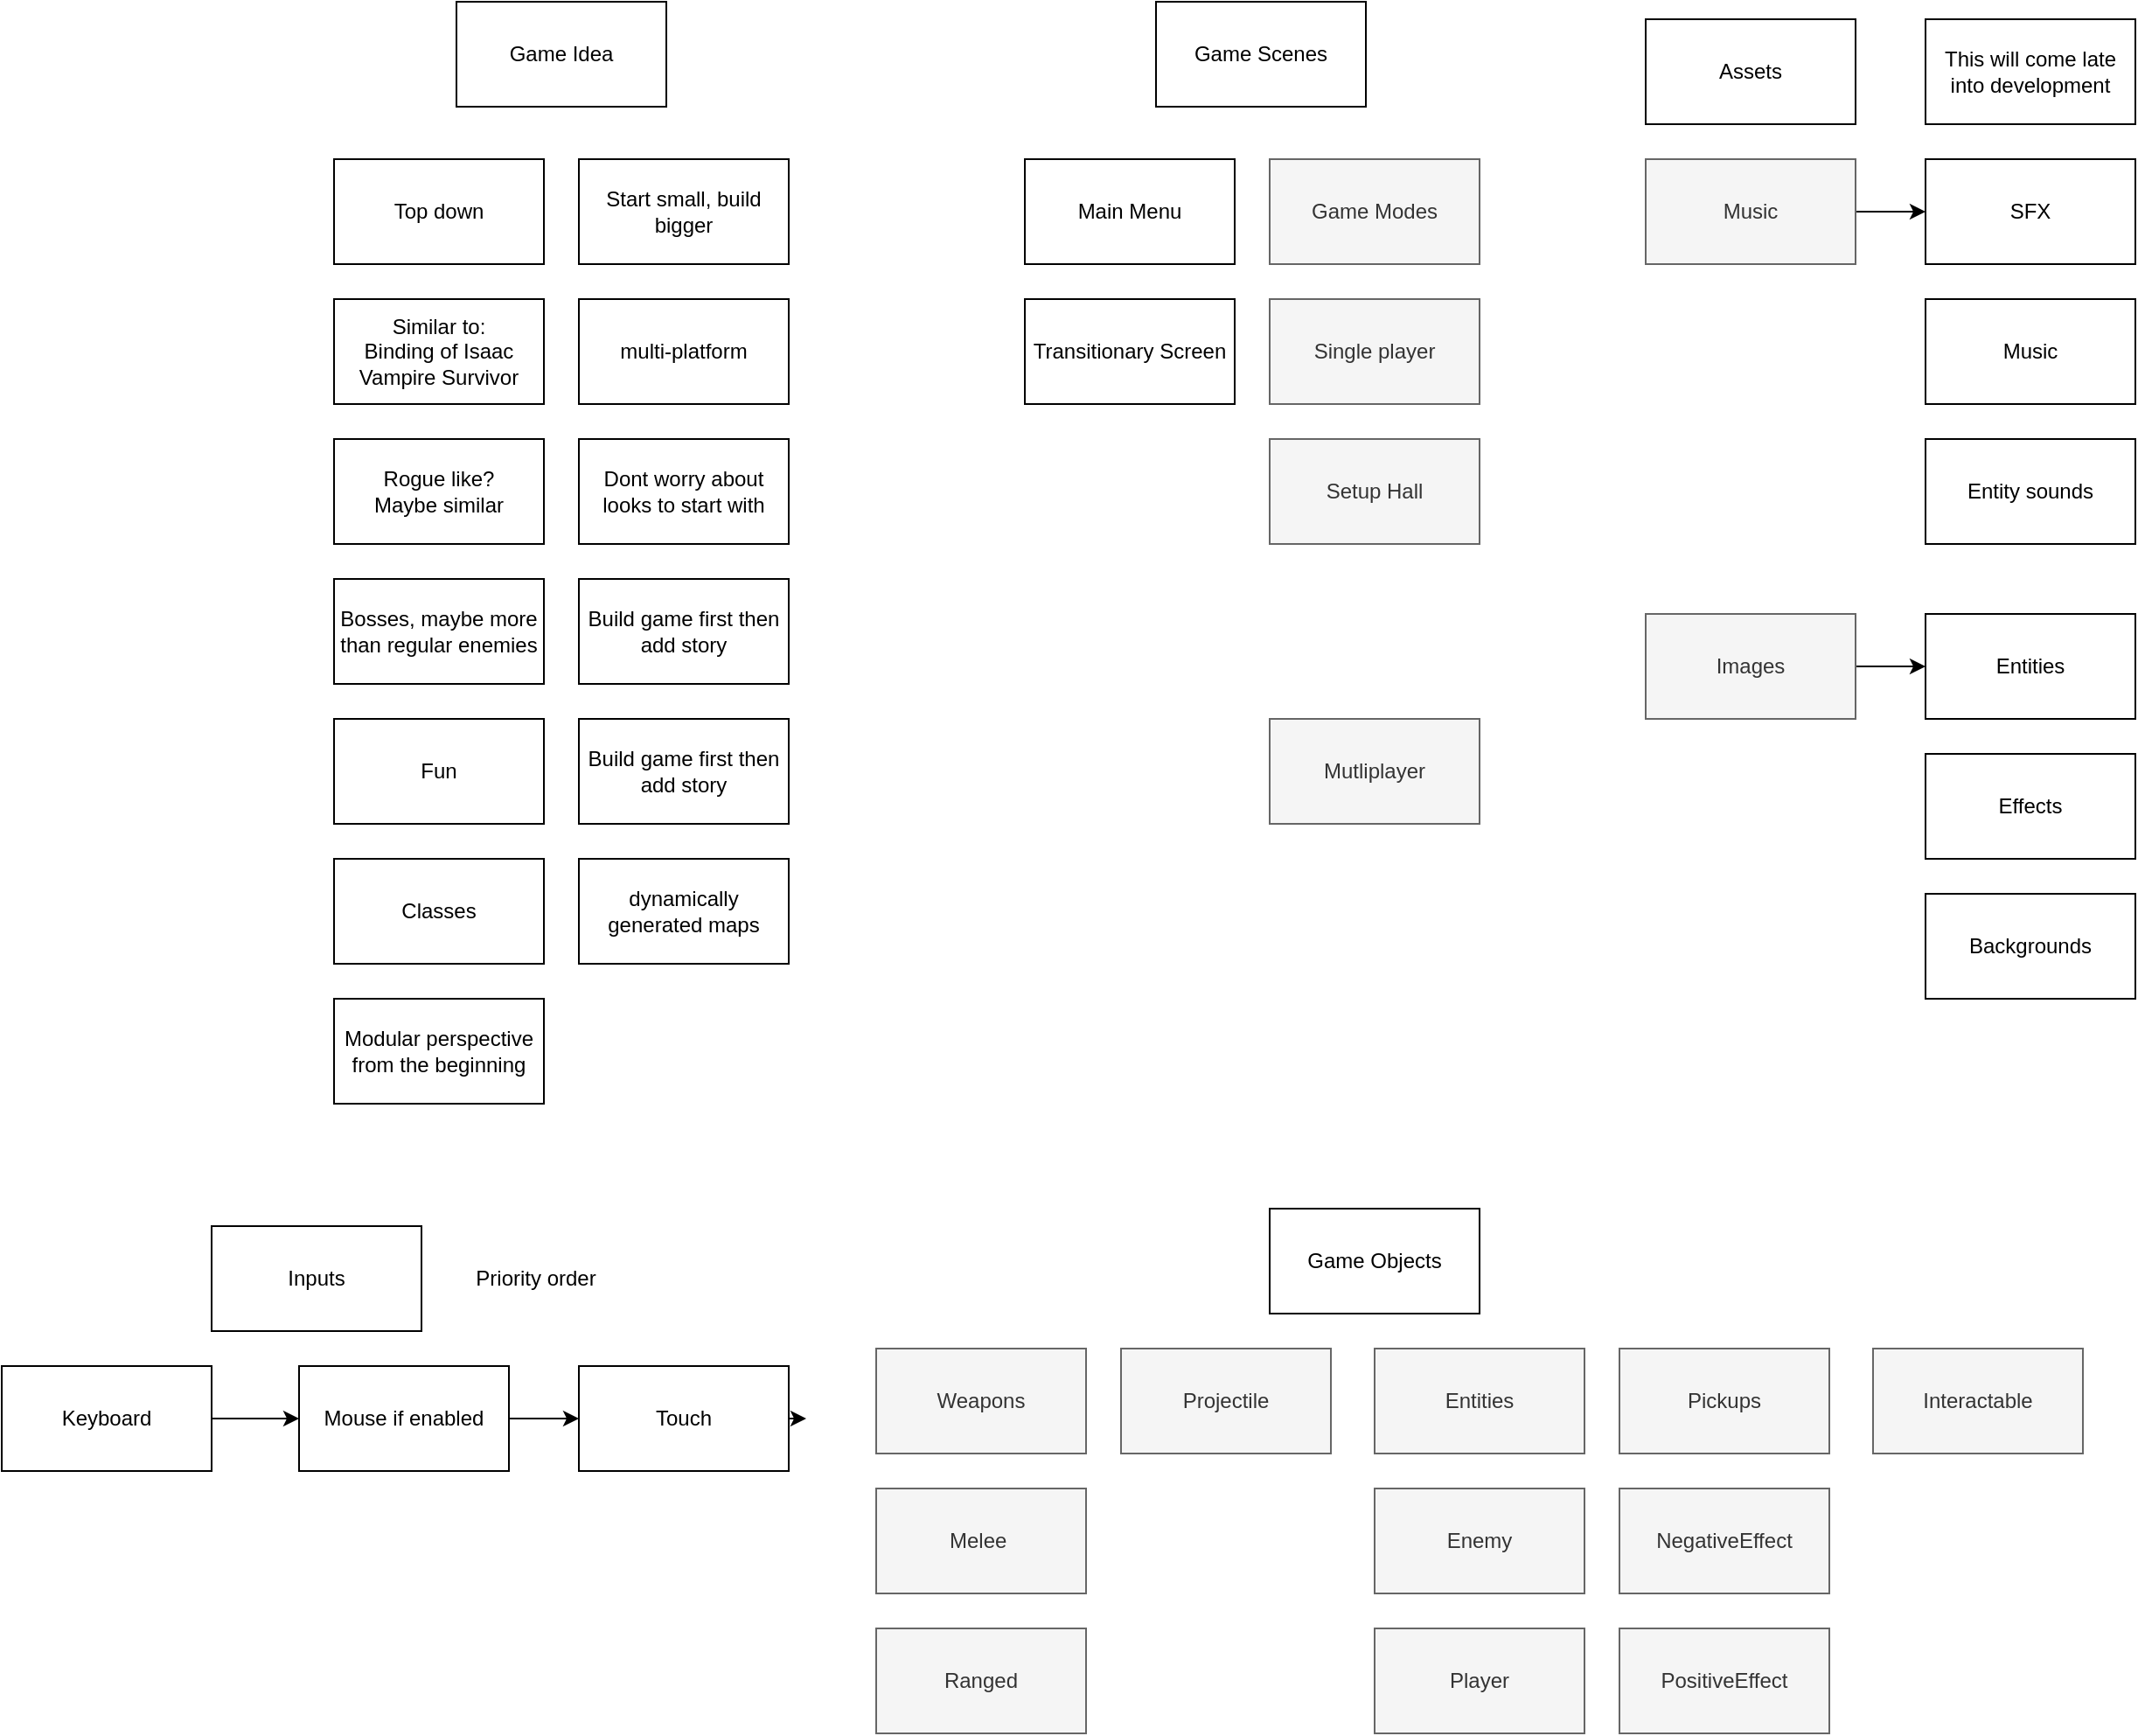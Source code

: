 <mxfile version="21.3.2" type="device">
  <diagram id="4DhgWq-x0jcECN0cGlpm" name="Page-1">
    <mxGraphModel dx="2464" dy="946" grid="1" gridSize="10" guides="1" tooltips="1" connect="1" arrows="1" fold="1" page="1" pageScale="1" pageWidth="850" pageHeight="1100" math="0" shadow="0">
      <root>
        <mxCell id="0" />
        <mxCell id="1" parent="0" />
        <mxCell id="SEv0LuSemTfnAFulbEjK-1" value="Game Idea" style="rounded=0;whiteSpace=wrap;html=1;" parent="1" vertex="1">
          <mxGeometry x="160" y="80" width="120" height="60" as="geometry" />
        </mxCell>
        <mxCell id="SEv0LuSemTfnAFulbEjK-2" value="Top down" style="rounded=0;whiteSpace=wrap;html=1;" parent="1" vertex="1">
          <mxGeometry x="90" y="170" width="120" height="60" as="geometry" />
        </mxCell>
        <mxCell id="SEv0LuSemTfnAFulbEjK-3" value="Similar to:&lt;br&gt;Binding of Isaac&lt;br&gt;Vampire Survivor" style="rounded=0;whiteSpace=wrap;html=1;" parent="1" vertex="1">
          <mxGeometry x="90" y="250" width="120" height="60" as="geometry" />
        </mxCell>
        <mxCell id="SEv0LuSemTfnAFulbEjK-4" value="Rogue like?&lt;br&gt;Maybe similar" style="rounded=0;whiteSpace=wrap;html=1;" parent="1" vertex="1">
          <mxGeometry x="90" y="330" width="120" height="60" as="geometry" />
        </mxCell>
        <mxCell id="SEv0LuSemTfnAFulbEjK-5" value="Bosses, maybe more than regular enemies" style="rounded=0;whiteSpace=wrap;html=1;" parent="1" vertex="1">
          <mxGeometry x="90" y="410" width="120" height="60" as="geometry" />
        </mxCell>
        <mxCell id="SEv0LuSemTfnAFulbEjK-6" value="Fun" style="rounded=0;whiteSpace=wrap;html=1;" parent="1" vertex="1">
          <mxGeometry x="90" y="490" width="120" height="60" as="geometry" />
        </mxCell>
        <mxCell id="SEv0LuSemTfnAFulbEjK-7" value="Classes" style="rounded=0;whiteSpace=wrap;html=1;" parent="1" vertex="1">
          <mxGeometry x="90" y="570" width="120" height="60" as="geometry" />
        </mxCell>
        <mxCell id="SEv0LuSemTfnAFulbEjK-8" value="Modular perspective from the beginning" style="rounded=0;whiteSpace=wrap;html=1;" parent="1" vertex="1">
          <mxGeometry x="90" y="650" width="120" height="60" as="geometry" />
        </mxCell>
        <mxCell id="SEv0LuSemTfnAFulbEjK-9" value="Start small, build bigger" style="rounded=0;whiteSpace=wrap;html=1;" parent="1" vertex="1">
          <mxGeometry x="230" y="170" width="120" height="60" as="geometry" />
        </mxCell>
        <mxCell id="SEv0LuSemTfnAFulbEjK-10" value="multi-platform" style="rounded=0;whiteSpace=wrap;html=1;" parent="1" vertex="1">
          <mxGeometry x="230" y="250" width="120" height="60" as="geometry" />
        </mxCell>
        <mxCell id="SEv0LuSemTfnAFulbEjK-11" value="Dont worry about looks to start with" style="rounded=0;whiteSpace=wrap;html=1;" parent="1" vertex="1">
          <mxGeometry x="230" y="330" width="120" height="60" as="geometry" />
        </mxCell>
        <mxCell id="SEv0LuSemTfnAFulbEjK-12" value="Build game first then add story" style="rounded=0;whiteSpace=wrap;html=1;" parent="1" vertex="1">
          <mxGeometry x="230" y="410" width="120" height="60" as="geometry" />
        </mxCell>
        <mxCell id="SEv0LuSemTfnAFulbEjK-13" value="Build game first then add story" style="rounded=0;whiteSpace=wrap;html=1;" parent="1" vertex="1">
          <mxGeometry x="230" y="490" width="120" height="60" as="geometry" />
        </mxCell>
        <mxCell id="VNGRgtU-YO6I-32RcAAb-3" value="Game Scenes" style="rounded=0;whiteSpace=wrap;html=1;" parent="1" vertex="1">
          <mxGeometry x="560" y="80" width="120" height="60" as="geometry" />
        </mxCell>
        <mxCell id="VNGRgtU-YO6I-32RcAAb-4" value="Main Menu" style="rounded=0;whiteSpace=wrap;html=1;" parent="1" vertex="1">
          <mxGeometry x="485" y="170" width="120" height="60" as="geometry" />
        </mxCell>
        <mxCell id="VNGRgtU-YO6I-32RcAAb-5" value="Game Modes" style="rounded=0;whiteSpace=wrap;html=1;fillColor=#f5f5f5;strokeColor=#666666;fontColor=#333333;" parent="1" vertex="1">
          <mxGeometry x="625" y="170" width="120" height="60" as="geometry" />
        </mxCell>
        <mxCell id="VNGRgtU-YO6I-32RcAAb-6" value="Single player" style="rounded=0;whiteSpace=wrap;html=1;fillColor=#f5f5f5;strokeColor=#666666;fontColor=#333333;" parent="1" vertex="1">
          <mxGeometry x="625" y="250" width="120" height="60" as="geometry" />
        </mxCell>
        <mxCell id="VNGRgtU-YO6I-32RcAAb-7" value="Mutliplayer" style="rounded=0;whiteSpace=wrap;html=1;fillColor=#f5f5f5;strokeColor=#666666;fontColor=#333333;" parent="1" vertex="1">
          <mxGeometry x="625" y="490" width="120" height="60" as="geometry" />
        </mxCell>
        <mxCell id="VNGRgtU-YO6I-32RcAAb-9" value="Setup Hall" style="rounded=0;whiteSpace=wrap;html=1;fillColor=#f5f5f5;strokeColor=#666666;fontColor=#333333;" parent="1" vertex="1">
          <mxGeometry x="625" y="330" width="120" height="60" as="geometry" />
        </mxCell>
        <mxCell id="VNGRgtU-YO6I-32RcAAb-10" value="Transitionary Screen" style="rounded=0;whiteSpace=wrap;html=1;" parent="1" vertex="1">
          <mxGeometry x="485" y="250" width="120" height="60" as="geometry" />
        </mxCell>
        <mxCell id="VNGRgtU-YO6I-32RcAAb-11" value="Game Objects" style="rounded=0;whiteSpace=wrap;html=1;" parent="1" vertex="1">
          <mxGeometry x="625" y="770" width="120" height="60" as="geometry" />
        </mxCell>
        <mxCell id="VNGRgtU-YO6I-32RcAAb-12" value="Enemy" style="rounded=0;whiteSpace=wrap;html=1;fillColor=#f5f5f5;strokeColor=#666666;fontColor=#333333;" parent="1" vertex="1">
          <mxGeometry x="685" y="930" width="120" height="60" as="geometry" />
        </mxCell>
        <mxCell id="VNGRgtU-YO6I-32RcAAb-21" value="Projectile" style="rounded=0;whiteSpace=wrap;html=1;fillColor=#f5f5f5;strokeColor=#666666;fontColor=#333333;" parent="1" vertex="1">
          <mxGeometry x="540" y="850" width="120" height="60" as="geometry" />
        </mxCell>
        <mxCell id="VNGRgtU-YO6I-32RcAAb-22" value="PositiveEffect" style="rounded=0;whiteSpace=wrap;html=1;fillColor=#f5f5f5;strokeColor=#666666;fontColor=#333333;" parent="1" vertex="1">
          <mxGeometry x="825" y="1010" width="120" height="60" as="geometry" />
        </mxCell>
        <mxCell id="VNGRgtU-YO6I-32RcAAb-23" value="NegativeEffect" style="rounded=0;whiteSpace=wrap;html=1;fillColor=#f5f5f5;strokeColor=#666666;fontColor=#333333;" parent="1" vertex="1">
          <mxGeometry x="825" y="930" width="120" height="60" as="geometry" />
        </mxCell>
        <mxCell id="VNGRgtU-YO6I-32RcAAb-29" value="Player" style="rounded=0;whiteSpace=wrap;html=1;fillColor=#f5f5f5;strokeColor=#666666;fontColor=#333333;" parent="1" vertex="1">
          <mxGeometry x="685" y="1010" width="120" height="60" as="geometry" />
        </mxCell>
        <mxCell id="VNGRgtU-YO6I-32RcAAb-30" value="Interactable" style="rounded=0;whiteSpace=wrap;html=1;fillColor=#f5f5f5;strokeColor=#666666;fontColor=#333333;" parent="1" vertex="1">
          <mxGeometry x="970" y="850" width="120" height="60" as="geometry" />
        </mxCell>
        <mxCell id="VNGRgtU-YO6I-32RcAAb-31" value="Entities" style="rounded=0;whiteSpace=wrap;html=1;fillColor=#f5f5f5;strokeColor=#666666;fontColor=#333333;" parent="1" vertex="1">
          <mxGeometry x="685" y="850" width="120" height="60" as="geometry" />
        </mxCell>
        <mxCell id="VNGRgtU-YO6I-32RcAAb-39" value="Pickups" style="rounded=0;whiteSpace=wrap;html=1;fillColor=#f5f5f5;strokeColor=#666666;fontColor=#333333;" parent="1" vertex="1">
          <mxGeometry x="825" y="850" width="120" height="60" as="geometry" />
        </mxCell>
        <mxCell id="VNGRgtU-YO6I-32RcAAb-40" value="Inputs" style="rounded=0;whiteSpace=wrap;html=1;" parent="1" vertex="1">
          <mxGeometry x="20" y="780" width="120" height="60" as="geometry" />
        </mxCell>
        <mxCell id="VNGRgtU-YO6I-32RcAAb-49" value="" style="edgeStyle=orthogonalEdgeStyle;rounded=0;orthogonalLoop=1;jettySize=auto;html=1;" parent="1" source="VNGRgtU-YO6I-32RcAAb-41" target="VNGRgtU-YO6I-32RcAAb-46" edge="1">
          <mxGeometry relative="1" as="geometry" />
        </mxCell>
        <mxCell id="VNGRgtU-YO6I-32RcAAb-41" value="Keyboard" style="rounded=0;whiteSpace=wrap;html=1;" parent="1" vertex="1">
          <mxGeometry x="-100" y="860" width="120" height="60" as="geometry" />
        </mxCell>
        <mxCell id="VNGRgtU-YO6I-32RcAAb-50" value="" style="edgeStyle=orthogonalEdgeStyle;rounded=0;orthogonalLoop=1;jettySize=auto;html=1;" parent="1" source="VNGRgtU-YO6I-32RcAAb-46" target="VNGRgtU-YO6I-32RcAAb-47" edge="1">
          <mxGeometry relative="1" as="geometry" />
        </mxCell>
        <mxCell id="VNGRgtU-YO6I-32RcAAb-46" value="Mouse if enabled" style="rounded=0;whiteSpace=wrap;html=1;" parent="1" vertex="1">
          <mxGeometry x="70" y="860" width="120" height="60" as="geometry" />
        </mxCell>
        <mxCell id="VNGRgtU-YO6I-32RcAAb-52" style="edgeStyle=orthogonalEdgeStyle;rounded=0;orthogonalLoop=1;jettySize=auto;html=1;exitX=1;exitY=0.5;exitDx=0;exitDy=0;" parent="1" source="VNGRgtU-YO6I-32RcAAb-47" edge="1">
          <mxGeometry relative="1" as="geometry">
            <mxPoint x="360" y="889.529" as="targetPoint" />
          </mxGeometry>
        </mxCell>
        <mxCell id="VNGRgtU-YO6I-32RcAAb-47" value="Touch" style="rounded=0;whiteSpace=wrap;html=1;" parent="1" vertex="1">
          <mxGeometry x="230" y="860" width="120" height="60" as="geometry" />
        </mxCell>
        <mxCell id="VNGRgtU-YO6I-32RcAAb-51" value="Priority order" style="text;html=1;align=center;verticalAlign=middle;resizable=0;points=[];autosize=1;strokeColor=none;fillColor=none;" parent="1" vertex="1">
          <mxGeometry x="160" y="795" width="90" height="30" as="geometry" />
        </mxCell>
        <mxCell id="VNGRgtU-YO6I-32RcAAb-53" value="Assets" style="rounded=0;whiteSpace=wrap;html=1;" parent="1" vertex="1">
          <mxGeometry x="840" y="90" width="120" height="60" as="geometry" />
        </mxCell>
        <mxCell id="VNGRgtU-YO6I-32RcAAb-54" value="This will come late into development" style="rounded=0;whiteSpace=wrap;html=1;" parent="1" vertex="1">
          <mxGeometry x="1000" y="90" width="120" height="60" as="geometry" />
        </mxCell>
        <mxCell id="VNGRgtU-YO6I-32RcAAb-66" value="" style="edgeStyle=orthogonalEdgeStyle;rounded=0;orthogonalLoop=1;jettySize=auto;html=1;" parent="1" source="VNGRgtU-YO6I-32RcAAb-56" target="VNGRgtU-YO6I-32RcAAb-59" edge="1">
          <mxGeometry relative="1" as="geometry" />
        </mxCell>
        <mxCell id="VNGRgtU-YO6I-32RcAAb-56" value="Music" style="rounded=0;whiteSpace=wrap;html=1;fillColor=#f5f5f5;strokeColor=#666666;fontColor=#333333;" parent="1" vertex="1">
          <mxGeometry x="840" y="170" width="120" height="60" as="geometry" />
        </mxCell>
        <mxCell id="VNGRgtU-YO6I-32RcAAb-65" value="" style="edgeStyle=orthogonalEdgeStyle;rounded=0;orthogonalLoop=1;jettySize=auto;html=1;" parent="1" source="VNGRgtU-YO6I-32RcAAb-57" target="VNGRgtU-YO6I-32RcAAb-62" edge="1">
          <mxGeometry relative="1" as="geometry" />
        </mxCell>
        <mxCell id="VNGRgtU-YO6I-32RcAAb-57" value="Images" style="rounded=0;whiteSpace=wrap;html=1;fillColor=#f5f5f5;strokeColor=#666666;fontColor=#333333;" parent="1" vertex="1">
          <mxGeometry x="840" y="430" width="120" height="60" as="geometry" />
        </mxCell>
        <mxCell id="VNGRgtU-YO6I-32RcAAb-59" value="SFX" style="rounded=0;whiteSpace=wrap;html=1;" parent="1" vertex="1">
          <mxGeometry x="1000" y="170" width="120" height="60" as="geometry" />
        </mxCell>
        <mxCell id="VNGRgtU-YO6I-32RcAAb-60" value="Music" style="rounded=0;whiteSpace=wrap;html=1;" parent="1" vertex="1">
          <mxGeometry x="1000" y="250" width="120" height="60" as="geometry" />
        </mxCell>
        <mxCell id="VNGRgtU-YO6I-32RcAAb-61" value="Entity sounds" style="rounded=0;whiteSpace=wrap;html=1;" parent="1" vertex="1">
          <mxGeometry x="1000" y="330" width="120" height="60" as="geometry" />
        </mxCell>
        <mxCell id="VNGRgtU-YO6I-32RcAAb-62" value="Entities" style="rounded=0;whiteSpace=wrap;html=1;" parent="1" vertex="1">
          <mxGeometry x="1000" y="430" width="120" height="60" as="geometry" />
        </mxCell>
        <mxCell id="VNGRgtU-YO6I-32RcAAb-63" value="Effects" style="rounded=0;whiteSpace=wrap;html=1;" parent="1" vertex="1">
          <mxGeometry x="1000" y="510" width="120" height="60" as="geometry" />
        </mxCell>
        <mxCell id="VNGRgtU-YO6I-32RcAAb-64" value="Backgrounds" style="rounded=0;whiteSpace=wrap;html=1;" parent="1" vertex="1">
          <mxGeometry x="1000" y="590" width="120" height="60" as="geometry" />
        </mxCell>
        <mxCell id="VNGRgtU-YO6I-32RcAAb-67" value="dynamically generated maps" style="rounded=0;whiteSpace=wrap;html=1;" parent="1" vertex="1">
          <mxGeometry x="230" y="570" width="120" height="60" as="geometry" />
        </mxCell>
        <mxCell id="gclcMIldhGw20DhKoC8o-1" value="Weapons" style="rounded=0;whiteSpace=wrap;html=1;fillColor=#f5f5f5;strokeColor=#666666;fontColor=#333333;" vertex="1" parent="1">
          <mxGeometry x="400" y="850" width="120" height="60" as="geometry" />
        </mxCell>
        <mxCell id="gclcMIldhGw20DhKoC8o-2" value="Melee&lt;span style=&quot;white-space: pre;&quot;&gt;	&lt;/span&gt;" style="rounded=0;whiteSpace=wrap;html=1;fillColor=#f5f5f5;strokeColor=#666666;fontColor=#333333;" vertex="1" parent="1">
          <mxGeometry x="400" y="930" width="120" height="60" as="geometry" />
        </mxCell>
        <mxCell id="gclcMIldhGw20DhKoC8o-3" value="Ranged" style="rounded=0;whiteSpace=wrap;html=1;fillColor=#f5f5f5;strokeColor=#666666;fontColor=#333333;" vertex="1" parent="1">
          <mxGeometry x="400" y="1010" width="120" height="60" as="geometry" />
        </mxCell>
      </root>
    </mxGraphModel>
  </diagram>
</mxfile>
